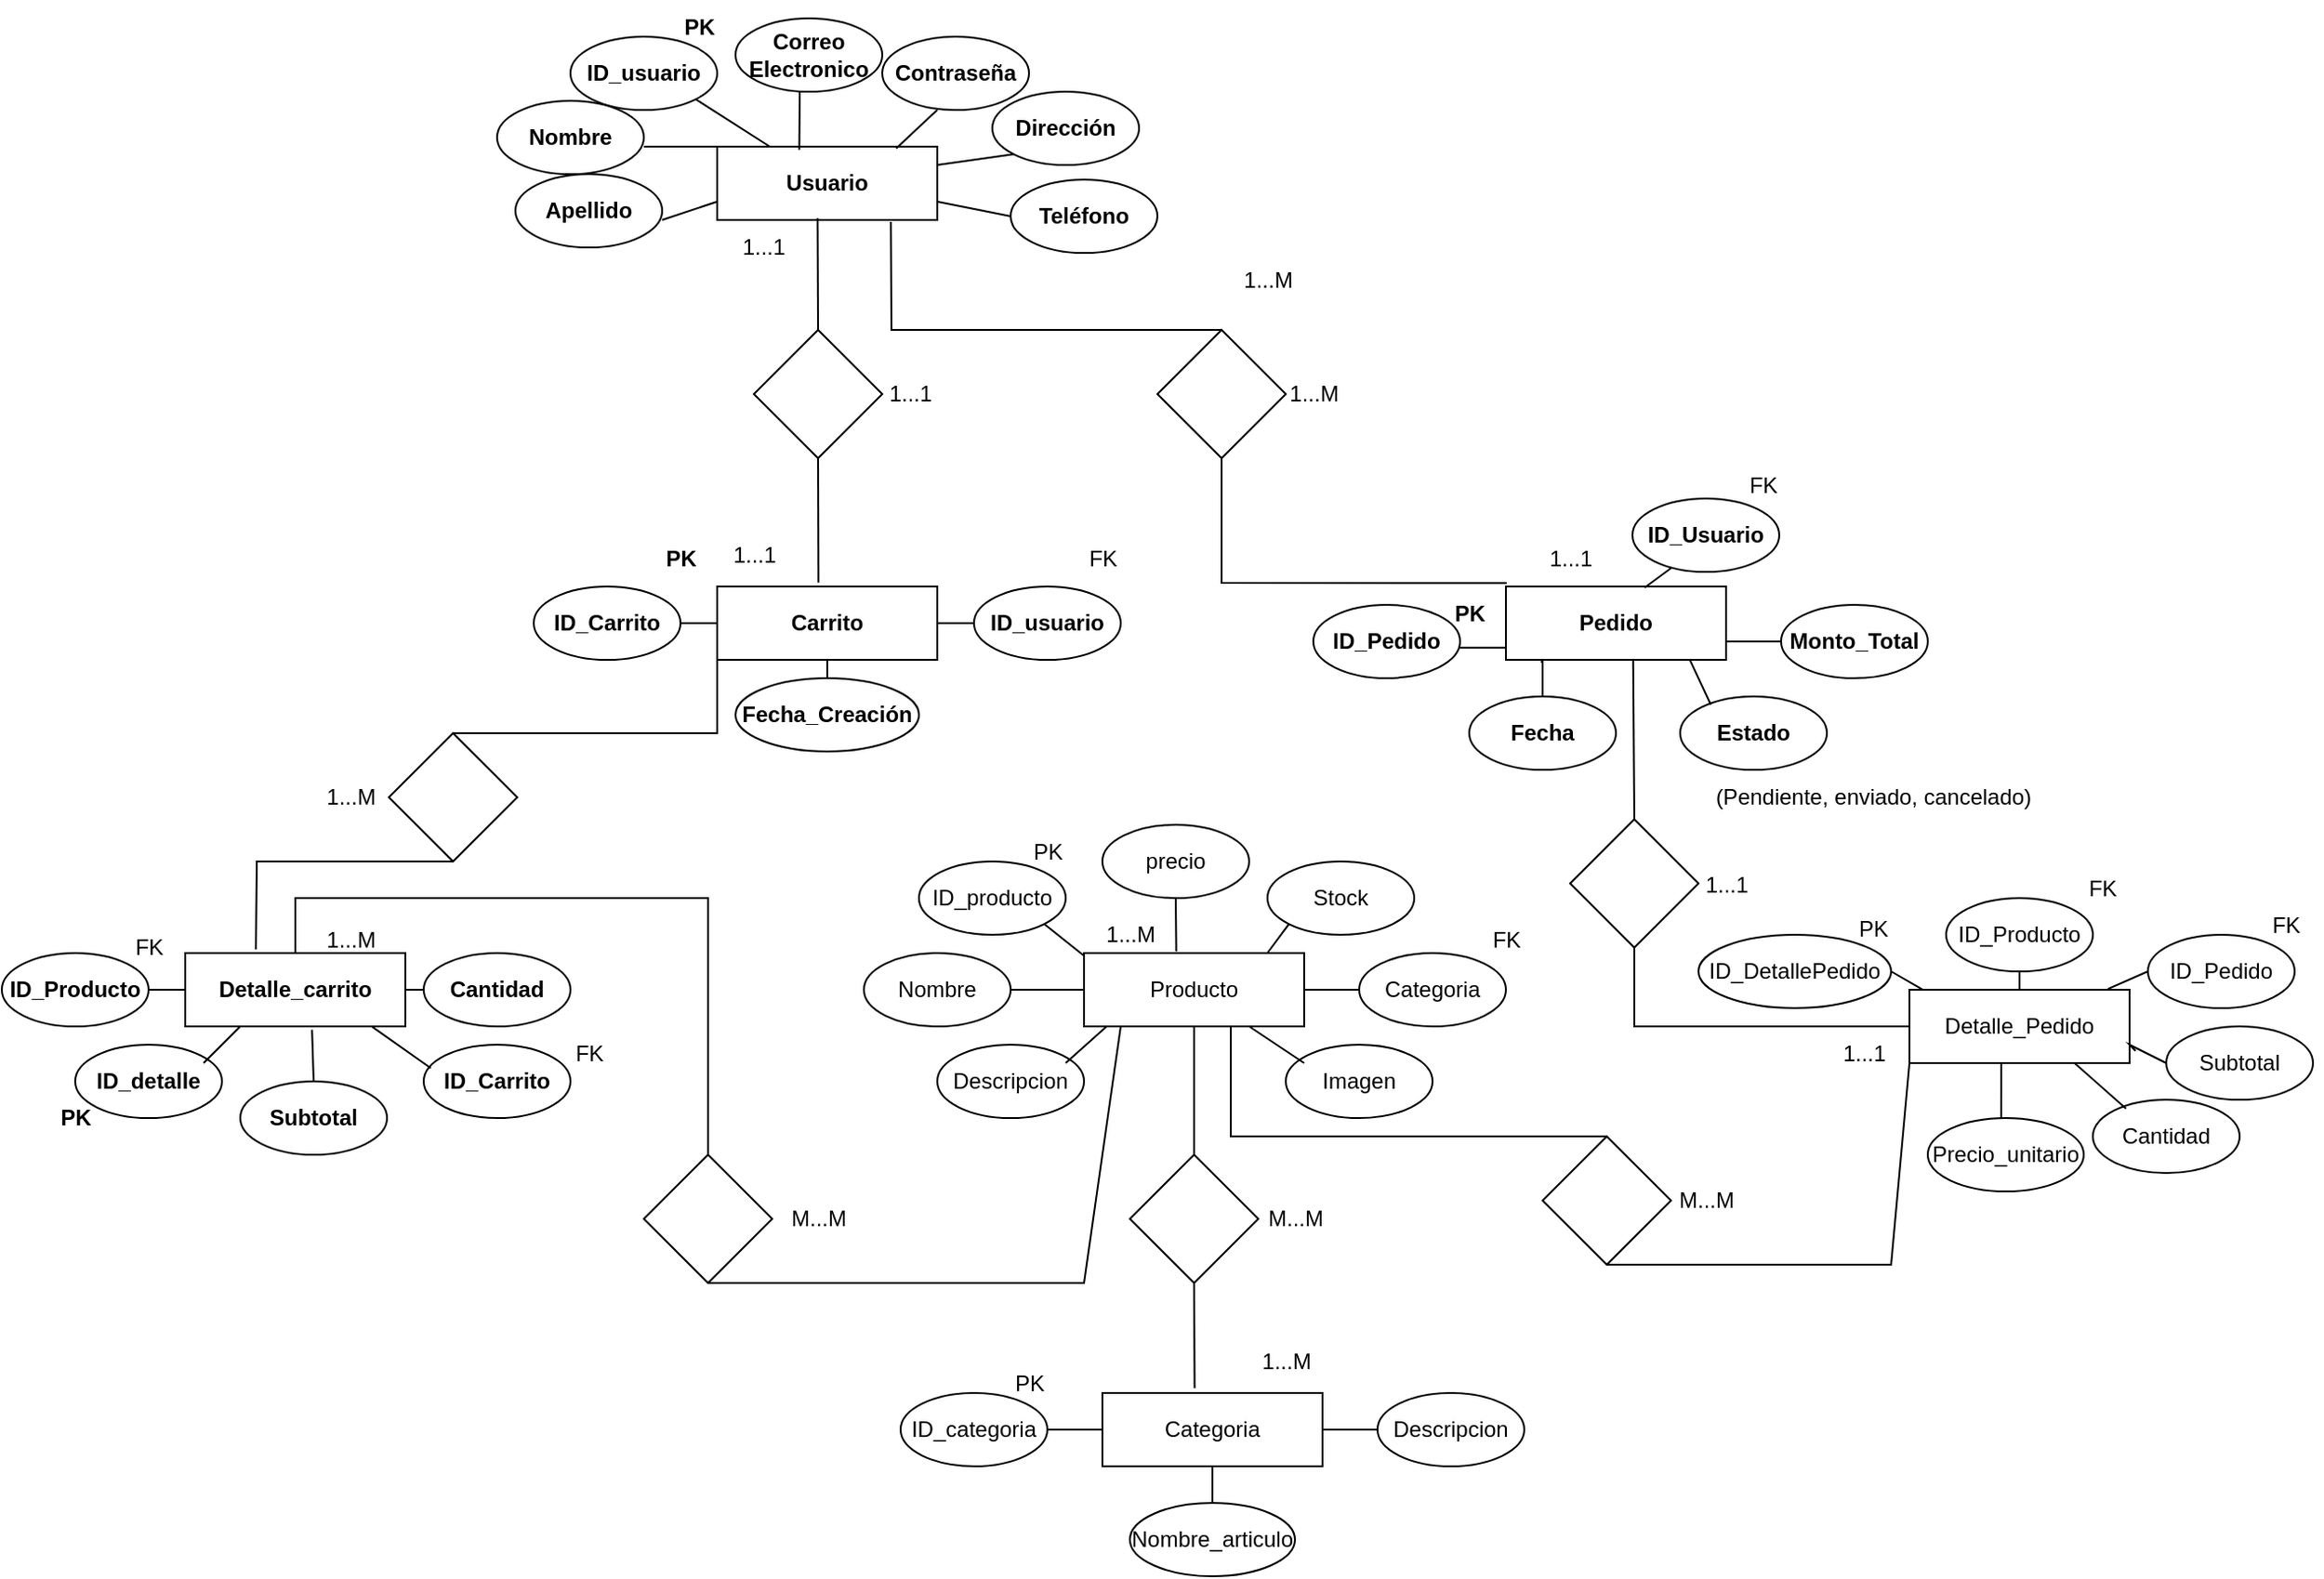 <mxfile version="21.2.1" type="device">
  <diagram name="Página-1" id="7WQYzfUvT1rjio-FHltF">
    <mxGraphModel dx="3382" dy="1032" grid="1" gridSize="10" guides="1" tooltips="1" connect="1" arrows="1" fold="1" page="1" pageScale="1" pageWidth="827" pageHeight="1169" math="0" shadow="0">
      <root>
        <mxCell id="0" />
        <mxCell id="1" parent="0" />
        <mxCell id="u9sHfeIDGquyUeXgRAhM-1" value="Usuario" style="rounded=0;whiteSpace=wrap;html=1;fontStyle=1" vertex="1" parent="1">
          <mxGeometry x="-610" y="410" width="120" height="40" as="geometry" />
        </mxCell>
        <mxCell id="u9sHfeIDGquyUeXgRAhM-2" value="ID_usuario" style="ellipse;whiteSpace=wrap;html=1;fontStyle=1" vertex="1" parent="1">
          <mxGeometry x="-690" y="350" width="80" height="40" as="geometry" />
        </mxCell>
        <mxCell id="u9sHfeIDGquyUeXgRAhM-3" value="Nombre" style="ellipse;whiteSpace=wrap;html=1;fontStyle=1" vertex="1" parent="1">
          <mxGeometry x="-730" y="385" width="80" height="40" as="geometry" />
        </mxCell>
        <mxCell id="u9sHfeIDGquyUeXgRAhM-4" value="Apellido" style="ellipse;whiteSpace=wrap;html=1;fontStyle=1" vertex="1" parent="1">
          <mxGeometry x="-720" y="425" width="80" height="40" as="geometry" />
        </mxCell>
        <mxCell id="u9sHfeIDGquyUeXgRAhM-5" value="Correo Electronico" style="ellipse;whiteSpace=wrap;html=1;fontStyle=1" vertex="1" parent="1">
          <mxGeometry x="-600" y="340" width="80" height="40" as="geometry" />
        </mxCell>
        <mxCell id="u9sHfeIDGquyUeXgRAhM-6" value="Contraseña" style="ellipse;whiteSpace=wrap;html=1;fontStyle=1" vertex="1" parent="1">
          <mxGeometry x="-520" y="350" width="80" height="40" as="geometry" />
        </mxCell>
        <mxCell id="u9sHfeIDGquyUeXgRAhM-7" value="Dirección" style="ellipse;whiteSpace=wrap;html=1;fontStyle=1" vertex="1" parent="1">
          <mxGeometry x="-460" y="380" width="80" height="40" as="geometry" />
        </mxCell>
        <mxCell id="u9sHfeIDGquyUeXgRAhM-8" value="Teléfono" style="ellipse;whiteSpace=wrap;html=1;fontStyle=1" vertex="1" parent="1">
          <mxGeometry x="-450" y="428" width="80" height="40" as="geometry" />
        </mxCell>
        <mxCell id="u9sHfeIDGquyUeXgRAhM-9" value="PK" style="text;html=1;align=center;verticalAlign=middle;resizable=0;points=[];autosize=1;strokeColor=none;fillColor=none;fontStyle=1" vertex="1" parent="1">
          <mxGeometry x="-640" y="330" width="40" height="30" as="geometry" />
        </mxCell>
        <mxCell id="u9sHfeIDGquyUeXgRAhM-10" value="Producto" style="rounded=0;whiteSpace=wrap;html=1;" vertex="1" parent="1">
          <mxGeometry x="-410" y="850" width="120" height="40" as="geometry" />
        </mxCell>
        <mxCell id="u9sHfeIDGquyUeXgRAhM-11" value="ID_producto" style="ellipse;whiteSpace=wrap;html=1;" vertex="1" parent="1">
          <mxGeometry x="-500" y="800" width="80" height="40" as="geometry" />
        </mxCell>
        <mxCell id="u9sHfeIDGquyUeXgRAhM-12" value="Nombre" style="ellipse;whiteSpace=wrap;html=1;" vertex="1" parent="1">
          <mxGeometry x="-530" y="850" width="80" height="40" as="geometry" />
        </mxCell>
        <mxCell id="u9sHfeIDGquyUeXgRAhM-13" value="Descripcion" style="ellipse;whiteSpace=wrap;html=1;" vertex="1" parent="1">
          <mxGeometry x="-490" y="900" width="80" height="40" as="geometry" />
        </mxCell>
        <mxCell id="u9sHfeIDGquyUeXgRAhM-14" value="precio" style="ellipse;whiteSpace=wrap;html=1;" vertex="1" parent="1">
          <mxGeometry x="-400" y="780" width="80" height="40" as="geometry" />
        </mxCell>
        <mxCell id="u9sHfeIDGquyUeXgRAhM-15" value="Stock" style="ellipse;whiteSpace=wrap;html=1;" vertex="1" parent="1">
          <mxGeometry x="-310" y="800" width="80" height="40" as="geometry" />
        </mxCell>
        <mxCell id="u9sHfeIDGquyUeXgRAhM-16" value="Categoria" style="ellipse;whiteSpace=wrap;html=1;" vertex="1" parent="1">
          <mxGeometry x="-260" y="850" width="80" height="40" as="geometry" />
        </mxCell>
        <mxCell id="u9sHfeIDGquyUeXgRAhM-17" value="Imagen" style="ellipse;whiteSpace=wrap;html=1;" vertex="1" parent="1">
          <mxGeometry x="-300" y="900" width="80" height="40" as="geometry" />
        </mxCell>
        <mxCell id="u9sHfeIDGquyUeXgRAhM-18" value="PK" style="text;html=1;align=center;verticalAlign=middle;resizable=0;points=[];autosize=1;strokeColor=none;fillColor=none;" vertex="1" parent="1">
          <mxGeometry x="-450" y="780" width="40" height="30" as="geometry" />
        </mxCell>
        <mxCell id="u9sHfeIDGquyUeXgRAhM-19" value="FK" style="text;html=1;align=center;verticalAlign=middle;resizable=0;points=[];autosize=1;strokeColor=none;fillColor=none;" vertex="1" parent="1">
          <mxGeometry x="-200" y="828" width="40" height="30" as="geometry" />
        </mxCell>
        <mxCell id="u9sHfeIDGquyUeXgRAhM-20" value="Categoria" style="rounded=0;whiteSpace=wrap;html=1;" vertex="1" parent="1">
          <mxGeometry x="-400" y="1090" width="120" height="40" as="geometry" />
        </mxCell>
        <mxCell id="u9sHfeIDGquyUeXgRAhM-21" value="ID_categoria" style="ellipse;whiteSpace=wrap;html=1;" vertex="1" parent="1">
          <mxGeometry x="-510" y="1090" width="80" height="40" as="geometry" />
        </mxCell>
        <mxCell id="u9sHfeIDGquyUeXgRAhM-22" value="Nombre_articulo" style="ellipse;whiteSpace=wrap;html=1;" vertex="1" parent="1">
          <mxGeometry x="-385" y="1150" width="90" height="40" as="geometry" />
        </mxCell>
        <mxCell id="u9sHfeIDGquyUeXgRAhM-23" value="Descripcion" style="ellipse;whiteSpace=wrap;html=1;" vertex="1" parent="1">
          <mxGeometry x="-250" y="1090" width="80" height="40" as="geometry" />
        </mxCell>
        <mxCell id="u9sHfeIDGquyUeXgRAhM-24" value="PK" style="text;html=1;align=center;verticalAlign=middle;resizable=0;points=[];autosize=1;strokeColor=none;fillColor=none;" vertex="1" parent="1">
          <mxGeometry x="-460" y="1070" width="40" height="30" as="geometry" />
        </mxCell>
        <mxCell id="u9sHfeIDGquyUeXgRAhM-25" value="" style="rhombus;whiteSpace=wrap;html=1;" vertex="1" parent="1">
          <mxGeometry x="-385" y="960" width="70" height="70" as="geometry" />
        </mxCell>
        <mxCell id="u9sHfeIDGquyUeXgRAhM-26" value="Carrito" style="rounded=0;whiteSpace=wrap;html=1;fontStyle=1" vertex="1" parent="1">
          <mxGeometry x="-610" y="650" width="120" height="40" as="geometry" />
        </mxCell>
        <mxCell id="u9sHfeIDGquyUeXgRAhM-27" value="ID_Carrito" style="ellipse;whiteSpace=wrap;html=1;fontStyle=1" vertex="1" parent="1">
          <mxGeometry x="-710" y="650" width="80" height="40" as="geometry" />
        </mxCell>
        <mxCell id="u9sHfeIDGquyUeXgRAhM-28" value="Fecha_Creación" style="ellipse;whiteSpace=wrap;html=1;fontStyle=1" vertex="1" parent="1">
          <mxGeometry x="-600" y="700" width="100" height="40" as="geometry" />
        </mxCell>
        <mxCell id="u9sHfeIDGquyUeXgRAhM-29" value="ID_usuario" style="ellipse;whiteSpace=wrap;html=1;fontStyle=1" vertex="1" parent="1">
          <mxGeometry x="-470" y="650" width="80" height="40" as="geometry" />
        </mxCell>
        <mxCell id="u9sHfeIDGquyUeXgRAhM-30" value="PK" style="text;html=1;align=center;verticalAlign=middle;resizable=0;points=[];autosize=1;strokeColor=none;fillColor=none;fontStyle=1" vertex="1" parent="1">
          <mxGeometry x="-650" y="620" width="40" height="30" as="geometry" />
        </mxCell>
        <mxCell id="u9sHfeIDGquyUeXgRAhM-31" value="FK" style="text;html=1;align=center;verticalAlign=middle;resizable=0;points=[];autosize=1;strokeColor=none;fillColor=none;" vertex="1" parent="1">
          <mxGeometry x="-420" y="620" width="40" height="30" as="geometry" />
        </mxCell>
        <mxCell id="u9sHfeIDGquyUeXgRAhM-32" value="" style="rhombus;whiteSpace=wrap;html=1;" vertex="1" parent="1">
          <mxGeometry x="-590" y="510" width="70" height="70" as="geometry" />
        </mxCell>
        <mxCell id="u9sHfeIDGquyUeXgRAhM-33" value="Detalle_carrito" style="rounded=0;whiteSpace=wrap;html=1;fontStyle=1" vertex="1" parent="1">
          <mxGeometry x="-900" y="850" width="120" height="40" as="geometry" />
        </mxCell>
        <mxCell id="u9sHfeIDGquyUeXgRAhM-34" value="ID_detalle" style="ellipse;whiteSpace=wrap;html=1;fontStyle=1" vertex="1" parent="1">
          <mxGeometry x="-960" y="900" width="80" height="40" as="geometry" />
        </mxCell>
        <mxCell id="u9sHfeIDGquyUeXgRAhM-35" value="ID_Producto" style="ellipse;whiteSpace=wrap;html=1;fontStyle=1" vertex="1" parent="1">
          <mxGeometry x="-1000" y="850" width="80" height="40" as="geometry" />
        </mxCell>
        <mxCell id="u9sHfeIDGquyUeXgRAhM-36" value="Subtotal" style="ellipse;whiteSpace=wrap;html=1;fontStyle=1" vertex="1" parent="1">
          <mxGeometry x="-870" y="920" width="80" height="40" as="geometry" />
        </mxCell>
        <mxCell id="u9sHfeIDGquyUeXgRAhM-37" value="ID_Carrito" style="ellipse;whiteSpace=wrap;html=1;fontStyle=1" vertex="1" parent="1">
          <mxGeometry x="-770" y="900" width="80" height="40" as="geometry" />
        </mxCell>
        <mxCell id="u9sHfeIDGquyUeXgRAhM-38" value="Cantidad" style="ellipse;whiteSpace=wrap;html=1;fontStyle=1" vertex="1" parent="1">
          <mxGeometry x="-770" y="850" width="80" height="40" as="geometry" />
        </mxCell>
        <mxCell id="u9sHfeIDGquyUeXgRAhM-39" value="PK" style="text;html=1;align=center;verticalAlign=middle;resizable=0;points=[];autosize=1;strokeColor=none;fillColor=none;fontStyle=1" vertex="1" parent="1">
          <mxGeometry x="-980" y="925" width="40" height="30" as="geometry" />
        </mxCell>
        <mxCell id="u9sHfeIDGquyUeXgRAhM-40" value="FK" style="text;html=1;align=center;verticalAlign=middle;resizable=0;points=[];autosize=1;strokeColor=none;fillColor=none;" vertex="1" parent="1">
          <mxGeometry x="-940" y="832" width="40" height="30" as="geometry" />
        </mxCell>
        <mxCell id="u9sHfeIDGquyUeXgRAhM-41" value="FK" style="text;html=1;align=center;verticalAlign=middle;resizable=0;points=[];autosize=1;strokeColor=none;fillColor=none;" vertex="1" parent="1">
          <mxGeometry x="-700" y="890" width="40" height="30" as="geometry" />
        </mxCell>
        <mxCell id="u9sHfeIDGquyUeXgRAhM-42" value="" style="rhombus;whiteSpace=wrap;html=1;" vertex="1" parent="1">
          <mxGeometry x="-789" y="730" width="70" height="70" as="geometry" />
        </mxCell>
        <mxCell id="u9sHfeIDGquyUeXgRAhM-43" value="Pedido" style="rounded=0;whiteSpace=wrap;html=1;fontStyle=1" vertex="1" parent="1">
          <mxGeometry x="-180" y="650" width="120" height="40" as="geometry" />
        </mxCell>
        <mxCell id="u9sHfeIDGquyUeXgRAhM-44" value="ID_Pedido" style="ellipse;whiteSpace=wrap;html=1;fontStyle=1" vertex="1" parent="1">
          <mxGeometry x="-285" y="660" width="80" height="40" as="geometry" />
        </mxCell>
        <mxCell id="u9sHfeIDGquyUeXgRAhM-45" value="Estado" style="ellipse;whiteSpace=wrap;html=1;fontStyle=1" vertex="1" parent="1">
          <mxGeometry x="-85" y="710" width="80" height="40" as="geometry" />
        </mxCell>
        <mxCell id="u9sHfeIDGquyUeXgRAhM-46" value="Fecha" style="ellipse;whiteSpace=wrap;html=1;fontStyle=1" vertex="1" parent="1">
          <mxGeometry x="-200" y="710" width="80" height="40" as="geometry" />
        </mxCell>
        <mxCell id="u9sHfeIDGquyUeXgRAhM-47" value="ID_Usuario" style="ellipse;whiteSpace=wrap;html=1;fontStyle=1" vertex="1" parent="1">
          <mxGeometry x="-111" y="602" width="80" height="40" as="geometry" />
        </mxCell>
        <mxCell id="u9sHfeIDGquyUeXgRAhM-48" value="Monto_Total" style="ellipse;whiteSpace=wrap;html=1;fontStyle=1" vertex="1" parent="1">
          <mxGeometry x="-30" y="660" width="80" height="40" as="geometry" />
        </mxCell>
        <mxCell id="u9sHfeIDGquyUeXgRAhM-49" value="PK" style="text;html=1;align=center;verticalAlign=middle;resizable=0;points=[];autosize=1;strokeColor=none;fillColor=none;fontStyle=1" vertex="1" parent="1">
          <mxGeometry x="-220" y="650" width="40" height="30" as="geometry" />
        </mxCell>
        <mxCell id="u9sHfeIDGquyUeXgRAhM-50" value="FK" style="text;html=1;align=center;verticalAlign=middle;resizable=0;points=[];autosize=1;strokeColor=none;fillColor=none;" vertex="1" parent="1">
          <mxGeometry x="-60" y="580" width="40" height="30" as="geometry" />
        </mxCell>
        <mxCell id="u9sHfeIDGquyUeXgRAhM-51" value="" style="rhombus;whiteSpace=wrap;html=1;" vertex="1" parent="1">
          <mxGeometry x="-370" y="510" width="70" height="70" as="geometry" />
        </mxCell>
        <mxCell id="u9sHfeIDGquyUeXgRAhM-52" value="(Pendiente, enviado, cancelado)" style="text;html=1;align=center;verticalAlign=middle;resizable=0;points=[];autosize=1;strokeColor=none;fillColor=none;" vertex="1" parent="1">
          <mxGeometry x="-80" y="750" width="200" height="30" as="geometry" />
        </mxCell>
        <mxCell id="u9sHfeIDGquyUeXgRAhM-53" value="Detalle_Pedido" style="rounded=0;whiteSpace=wrap;html=1;" vertex="1" parent="1">
          <mxGeometry x="40" y="870" width="120" height="40" as="geometry" />
        </mxCell>
        <mxCell id="u9sHfeIDGquyUeXgRAhM-54" value="ID_DetallePedido" style="ellipse;whiteSpace=wrap;html=1;" vertex="1" parent="1">
          <mxGeometry x="-75" y="840" width="105" height="40" as="geometry" />
        </mxCell>
        <mxCell id="u9sHfeIDGquyUeXgRAhM-55" value="Cantidad" style="ellipse;whiteSpace=wrap;html=1;" vertex="1" parent="1">
          <mxGeometry x="140" y="930" width="80" height="40" as="geometry" />
        </mxCell>
        <mxCell id="u9sHfeIDGquyUeXgRAhM-56" value="Precio_unitario" style="ellipse;whiteSpace=wrap;html=1;" vertex="1" parent="1">
          <mxGeometry x="50" y="940" width="85" height="40" as="geometry" />
        </mxCell>
        <mxCell id="u9sHfeIDGquyUeXgRAhM-57" value="ID_Producto" style="ellipse;whiteSpace=wrap;html=1;" vertex="1" parent="1">
          <mxGeometry x="60" y="820" width="80" height="40" as="geometry" />
        </mxCell>
        <mxCell id="u9sHfeIDGquyUeXgRAhM-58" value="ID_Pedido" style="ellipse;whiteSpace=wrap;html=1;" vertex="1" parent="1">
          <mxGeometry x="170" y="840" width="80" height="40" as="geometry" />
        </mxCell>
        <mxCell id="u9sHfeIDGquyUeXgRAhM-59" value="Subtotal" style="ellipse;whiteSpace=wrap;html=1;" vertex="1" parent="1">
          <mxGeometry x="180" y="890" width="80" height="40" as="geometry" />
        </mxCell>
        <mxCell id="u9sHfeIDGquyUeXgRAhM-60" value="PK" style="text;html=1;align=center;verticalAlign=middle;resizable=0;points=[];autosize=1;strokeColor=none;fillColor=none;" vertex="1" parent="1">
          <mxGeometry y="822" width="40" height="30" as="geometry" />
        </mxCell>
        <mxCell id="u9sHfeIDGquyUeXgRAhM-61" value="FK" style="text;html=1;align=center;verticalAlign=middle;resizable=0;points=[];autosize=1;strokeColor=none;fillColor=none;" vertex="1" parent="1">
          <mxGeometry x="225" y="820" width="40" height="30" as="geometry" />
        </mxCell>
        <mxCell id="u9sHfeIDGquyUeXgRAhM-62" value="FK" style="text;html=1;align=center;verticalAlign=middle;resizable=0;points=[];autosize=1;strokeColor=none;fillColor=none;" vertex="1" parent="1">
          <mxGeometry x="125" y="800" width="40" height="30" as="geometry" />
        </mxCell>
        <mxCell id="u9sHfeIDGquyUeXgRAhM-63" value="" style="rhombus;whiteSpace=wrap;html=1;" vertex="1" parent="1">
          <mxGeometry x="-145" y="777" width="70" height="70" as="geometry" />
        </mxCell>
        <mxCell id="u9sHfeIDGquyUeXgRAhM-64" value="" style="rhombus;whiteSpace=wrap;html=1;" vertex="1" parent="1">
          <mxGeometry x="-160" y="950" width="70" height="70" as="geometry" />
        </mxCell>
        <mxCell id="u9sHfeIDGquyUeXgRAhM-65" value="1...1" style="text;html=1;align=center;verticalAlign=middle;resizable=0;points=[];autosize=1;strokeColor=none;fillColor=none;" vertex="1" parent="1">
          <mxGeometry x="-610" y="450" width="50" height="30" as="geometry" />
        </mxCell>
        <mxCell id="u9sHfeIDGquyUeXgRAhM-66" value="1...1" style="text;html=1;align=center;verticalAlign=middle;resizable=0;points=[];autosize=1;strokeColor=none;fillColor=none;" vertex="1" parent="1">
          <mxGeometry x="-615" y="618" width="50" height="30" as="geometry" />
        </mxCell>
        <mxCell id="u9sHfeIDGquyUeXgRAhM-67" value="1...1" style="text;html=1;align=center;verticalAlign=middle;resizable=0;points=[];autosize=1;strokeColor=none;fillColor=none;" vertex="1" parent="1">
          <mxGeometry x="-530" y="530" width="50" height="30" as="geometry" />
        </mxCell>
        <mxCell id="u9sHfeIDGquyUeXgRAhM-68" value="1...M" style="text;html=1;align=center;verticalAlign=middle;resizable=0;points=[];autosize=1;strokeColor=none;fillColor=none;" vertex="1" parent="1">
          <mxGeometry x="-335" y="468" width="50" height="30" as="geometry" />
        </mxCell>
        <mxCell id="u9sHfeIDGquyUeXgRAhM-69" value="1...1" style="text;html=1;align=center;verticalAlign=middle;resizable=0;points=[];autosize=1;strokeColor=none;fillColor=none;" vertex="1" parent="1">
          <mxGeometry x="-170" y="620" width="50" height="30" as="geometry" />
        </mxCell>
        <mxCell id="u9sHfeIDGquyUeXgRAhM-70" value="1...M" style="text;html=1;align=center;verticalAlign=middle;resizable=0;points=[];autosize=1;strokeColor=none;fillColor=none;" vertex="1" parent="1">
          <mxGeometry x="-310" y="530" width="50" height="30" as="geometry" />
        </mxCell>
        <mxCell id="u9sHfeIDGquyUeXgRAhM-71" value="1...1" style="text;html=1;align=center;verticalAlign=middle;resizable=0;points=[];autosize=1;strokeColor=none;fillColor=none;" vertex="1" parent="1">
          <mxGeometry x="-10" y="890" width="50" height="30" as="geometry" />
        </mxCell>
        <mxCell id="u9sHfeIDGquyUeXgRAhM-72" value="1...M" style="text;html=1;align=center;verticalAlign=middle;resizable=0;points=[];autosize=1;strokeColor=none;fillColor=none;" vertex="1" parent="1">
          <mxGeometry x="-410" y="825" width="50" height="30" as="geometry" />
        </mxCell>
        <mxCell id="u9sHfeIDGquyUeXgRAhM-73" value="1...M" style="text;html=1;align=center;verticalAlign=middle;resizable=0;points=[];autosize=1;strokeColor=none;fillColor=none;" vertex="1" parent="1">
          <mxGeometry x="-325" y="1058" width="50" height="30" as="geometry" />
        </mxCell>
        <mxCell id="u9sHfeIDGquyUeXgRAhM-74" value="M...M" style="text;html=1;align=center;verticalAlign=middle;resizable=0;points=[];autosize=1;strokeColor=none;fillColor=none;" vertex="1" parent="1">
          <mxGeometry x="-320" y="980" width="50" height="30" as="geometry" />
        </mxCell>
        <mxCell id="u9sHfeIDGquyUeXgRAhM-75" value="1...M" style="text;html=1;align=center;verticalAlign=middle;resizable=0;points=[];autosize=1;strokeColor=none;fillColor=none;" vertex="1" parent="1">
          <mxGeometry x="-835" y="828" width="50" height="30" as="geometry" />
        </mxCell>
        <mxCell id="u9sHfeIDGquyUeXgRAhM-76" value="M...M" style="text;html=1;align=center;verticalAlign=middle;resizable=0;points=[];autosize=1;strokeColor=none;fillColor=none;" vertex="1" parent="1">
          <mxGeometry x="-580" y="980" width="50" height="30" as="geometry" />
        </mxCell>
        <mxCell id="u9sHfeIDGquyUeXgRAhM-77" value="" style="endArrow=none;html=1;rounded=0;" edge="1" parent="1" target="u9sHfeIDGquyUeXgRAhM-20">
          <mxGeometry width="50" height="50" relative="1" as="geometry">
            <mxPoint x="-430" y="1110" as="sourcePoint" />
            <mxPoint x="-380" y="1060" as="targetPoint" />
          </mxGeometry>
        </mxCell>
        <mxCell id="u9sHfeIDGquyUeXgRAhM-78" value="" style="endArrow=none;html=1;rounded=0;entryX=0.5;entryY=1;entryDx=0;entryDy=0;" edge="1" parent="1" target="u9sHfeIDGquyUeXgRAhM-20">
          <mxGeometry width="50" height="50" relative="1" as="geometry">
            <mxPoint x="-340" y="1150" as="sourcePoint" />
            <mxPoint x="-290" y="1100" as="targetPoint" />
          </mxGeometry>
        </mxCell>
        <mxCell id="u9sHfeIDGquyUeXgRAhM-79" value="" style="endArrow=none;html=1;rounded=0;entryX=1;entryY=0.5;entryDx=0;entryDy=0;" edge="1" parent="1" target="u9sHfeIDGquyUeXgRAhM-20">
          <mxGeometry width="50" height="50" relative="1" as="geometry">
            <mxPoint x="-250" y="1110" as="sourcePoint" />
            <mxPoint x="-200" y="1060" as="targetPoint" />
          </mxGeometry>
        </mxCell>
        <mxCell id="u9sHfeIDGquyUeXgRAhM-80" value="" style="endArrow=none;html=1;rounded=0;entryX=0.5;entryY=1;entryDx=0;entryDy=0;" edge="1" parent="1" target="u9sHfeIDGquyUeXgRAhM-10">
          <mxGeometry width="50" height="50" relative="1" as="geometry">
            <mxPoint x="-350" y="960" as="sourcePoint" />
            <mxPoint x="-300" y="910" as="targetPoint" />
          </mxGeometry>
        </mxCell>
        <mxCell id="u9sHfeIDGquyUeXgRAhM-81" value="" style="endArrow=none;html=1;rounded=0;entryX=0.419;entryY=-0.067;entryDx=0;entryDy=0;entryPerimeter=0;" edge="1" parent="1" target="u9sHfeIDGquyUeXgRAhM-20">
          <mxGeometry width="50" height="50" relative="1" as="geometry">
            <mxPoint x="-350" y="1030" as="sourcePoint" />
            <mxPoint x="-300" y="980" as="targetPoint" />
          </mxGeometry>
        </mxCell>
        <mxCell id="u9sHfeIDGquyUeXgRAhM-82" value="" style="endArrow=none;html=1;rounded=0;entryX=0;entryY=0.835;entryDx=0;entryDy=0;exitX=0.368;exitY=1.113;exitDx=0;exitDy=0;exitPerimeter=0;entryPerimeter=0;" edge="1" parent="1" source="u9sHfeIDGquyUeXgRAhM-49" target="u9sHfeIDGquyUeXgRAhM-43">
          <mxGeometry width="50" height="50" relative="1" as="geometry">
            <mxPoint x="-200" y="690" as="sourcePoint" />
            <mxPoint x="-150" y="640" as="targetPoint" />
          </mxGeometry>
        </mxCell>
        <mxCell id="u9sHfeIDGquyUeXgRAhM-83" value="" style="endArrow=none;html=1;rounded=0;entryX=0.158;entryY=1.027;entryDx=0;entryDy=0;entryPerimeter=0;" edge="1" parent="1" target="u9sHfeIDGquyUeXgRAhM-43">
          <mxGeometry width="50" height="50" relative="1" as="geometry">
            <mxPoint x="-160" y="710" as="sourcePoint" />
            <mxPoint x="-110" y="660" as="targetPoint" />
            <Array as="points">
              <mxPoint x="-160" y="691" />
            </Array>
          </mxGeometry>
        </mxCell>
        <mxCell id="u9sHfeIDGquyUeXgRAhM-84" value="" style="endArrow=none;html=1;rounded=0;exitX=0.209;exitY=0.112;exitDx=0;exitDy=0;exitPerimeter=0;entryX=0.835;entryY=0.995;entryDx=0;entryDy=0;entryPerimeter=0;" edge="1" parent="1" source="u9sHfeIDGquyUeXgRAhM-45" target="u9sHfeIDGquyUeXgRAhM-43">
          <mxGeometry width="50" height="50" relative="1" as="geometry">
            <mxPoint x="-60" y="720" as="sourcePoint" />
            <mxPoint x="-10" y="670" as="targetPoint" />
          </mxGeometry>
        </mxCell>
        <mxCell id="u9sHfeIDGquyUeXgRAhM-85" value="" style="endArrow=none;html=1;rounded=0;entryX=1;entryY=0.75;entryDx=0;entryDy=0;" edge="1" parent="1" target="u9sHfeIDGquyUeXgRAhM-43">
          <mxGeometry width="50" height="50" relative="1" as="geometry">
            <mxPoint x="-30" y="680" as="sourcePoint" />
            <mxPoint x="20" y="630" as="targetPoint" />
          </mxGeometry>
        </mxCell>
        <mxCell id="u9sHfeIDGquyUeXgRAhM-86" value="" style="endArrow=none;html=1;rounded=0;entryX=0.63;entryY=0.016;entryDx=0;entryDy=0;entryPerimeter=0;" edge="1" parent="1" target="u9sHfeIDGquyUeXgRAhM-43">
          <mxGeometry width="50" height="50" relative="1" as="geometry">
            <mxPoint x="-90" y="640" as="sourcePoint" />
            <mxPoint x="-40" y="590" as="targetPoint" />
          </mxGeometry>
        </mxCell>
        <mxCell id="u9sHfeIDGquyUeXgRAhM-87" value="" style="endArrow=none;html=1;rounded=0;entryX=0.06;entryY=-0.003;entryDx=0;entryDy=0;entryPerimeter=0;" edge="1" parent="1" target="u9sHfeIDGquyUeXgRAhM-53">
          <mxGeometry width="50" height="50" relative="1" as="geometry">
            <mxPoint x="30" y="860" as="sourcePoint" />
            <mxPoint x="80" y="810" as="targetPoint" />
          </mxGeometry>
        </mxCell>
        <mxCell id="u9sHfeIDGquyUeXgRAhM-88" value="" style="endArrow=none;html=1;rounded=0;entryX=0.5;entryY=0;entryDx=0;entryDy=0;" edge="1" parent="1" target="u9sHfeIDGquyUeXgRAhM-53">
          <mxGeometry width="50" height="50" relative="1" as="geometry">
            <mxPoint x="100" y="860" as="sourcePoint" />
            <mxPoint x="150" y="810" as="targetPoint" />
          </mxGeometry>
        </mxCell>
        <mxCell id="u9sHfeIDGquyUeXgRAhM-89" value="" style="endArrow=none;html=1;rounded=0;entryX=0.902;entryY=-0.011;entryDx=0;entryDy=0;entryPerimeter=0;" edge="1" parent="1" target="u9sHfeIDGquyUeXgRAhM-53">
          <mxGeometry width="50" height="50" relative="1" as="geometry">
            <mxPoint x="170" y="860" as="sourcePoint" />
            <mxPoint x="220" y="820" as="targetPoint" />
            <Array as="points" />
          </mxGeometry>
        </mxCell>
        <mxCell id="u9sHfeIDGquyUeXgRAhM-90" value="" style="endArrow=none;html=1;rounded=0;entryX=0.417;entryY=1;entryDx=0;entryDy=0;entryPerimeter=0;" edge="1" parent="1" target="u9sHfeIDGquyUeXgRAhM-53">
          <mxGeometry width="50" height="50" relative="1" as="geometry">
            <mxPoint x="90" y="940" as="sourcePoint" />
            <mxPoint x="140" y="890" as="targetPoint" />
          </mxGeometry>
        </mxCell>
        <mxCell id="u9sHfeIDGquyUeXgRAhM-91" value="" style="endArrow=none;html=1;rounded=0;entryX=0.75;entryY=1;entryDx=0;entryDy=0;exitX=0.226;exitY=0.122;exitDx=0;exitDy=0;exitPerimeter=0;" edge="1" parent="1" source="u9sHfeIDGquyUeXgRAhM-55" target="u9sHfeIDGquyUeXgRAhM-53">
          <mxGeometry width="50" height="50" relative="1" as="geometry">
            <mxPoint x="160" y="930" as="sourcePoint" />
            <mxPoint x="210" y="880" as="targetPoint" />
          </mxGeometry>
        </mxCell>
        <mxCell id="u9sHfeIDGquyUeXgRAhM-92" value="" style="endArrow=none;html=1;rounded=0;entryX=1.027;entryY=0.835;entryDx=0;entryDy=0;entryPerimeter=0;" edge="1" parent="1" target="u9sHfeIDGquyUeXgRAhM-53">
          <mxGeometry width="50" height="50" relative="1" as="geometry">
            <mxPoint x="180" y="910" as="sourcePoint" />
            <mxPoint x="230" y="860" as="targetPoint" />
            <Array as="points">
              <mxPoint x="160" y="900" />
            </Array>
          </mxGeometry>
        </mxCell>
        <mxCell id="u9sHfeIDGquyUeXgRAhM-93" value="" style="endArrow=none;html=1;rounded=0;entryX=0;entryY=0.5;entryDx=0;entryDy=0;" edge="1" parent="1" target="u9sHfeIDGquyUeXgRAhM-33">
          <mxGeometry width="50" height="50" relative="1" as="geometry">
            <mxPoint x="-920" y="870" as="sourcePoint" />
            <mxPoint x="-870" y="820" as="targetPoint" />
          </mxGeometry>
        </mxCell>
        <mxCell id="u9sHfeIDGquyUeXgRAhM-94" value="" style="endArrow=none;html=1;rounded=0;entryX=0.25;entryY=1;entryDx=0;entryDy=0;" edge="1" parent="1" target="u9sHfeIDGquyUeXgRAhM-33">
          <mxGeometry width="50" height="50" relative="1" as="geometry">
            <mxPoint x="-890" y="910" as="sourcePoint" />
            <mxPoint x="-840" y="860" as="targetPoint" />
          </mxGeometry>
        </mxCell>
        <mxCell id="u9sHfeIDGquyUeXgRAhM-95" value="" style="endArrow=none;html=1;rounded=0;entryX=0.576;entryY=1.048;entryDx=0;entryDy=0;entryPerimeter=0;" edge="1" parent="1" target="u9sHfeIDGquyUeXgRAhM-33">
          <mxGeometry width="50" height="50" relative="1" as="geometry">
            <mxPoint x="-830" y="920" as="sourcePoint" />
            <mxPoint x="-780" y="870" as="targetPoint" />
          </mxGeometry>
        </mxCell>
        <mxCell id="u9sHfeIDGquyUeXgRAhM-96" value="" style="endArrow=none;html=1;rounded=0;entryX=0.849;entryY=1.005;entryDx=0;entryDy=0;entryPerimeter=0;exitX=0.048;exitY=0.319;exitDx=0;exitDy=0;exitPerimeter=0;" edge="1" parent="1" source="u9sHfeIDGquyUeXgRAhM-37" target="u9sHfeIDGquyUeXgRAhM-33">
          <mxGeometry width="50" height="50" relative="1" as="geometry">
            <mxPoint x="-770" y="910" as="sourcePoint" />
            <mxPoint x="-720" y="860" as="targetPoint" />
          </mxGeometry>
        </mxCell>
        <mxCell id="u9sHfeIDGquyUeXgRAhM-97" value="" style="endArrow=none;html=1;rounded=0;entryX=1;entryY=0.5;entryDx=0;entryDy=0;" edge="1" parent="1" target="u9sHfeIDGquyUeXgRAhM-33">
          <mxGeometry width="50" height="50" relative="1" as="geometry">
            <mxPoint x="-770" y="870" as="sourcePoint" />
            <mxPoint x="-720" y="820" as="targetPoint" />
          </mxGeometry>
        </mxCell>
        <mxCell id="u9sHfeIDGquyUeXgRAhM-98" value="" style="endArrow=none;html=1;rounded=0;" edge="1" parent="1" target="u9sHfeIDGquyUeXgRAhM-26">
          <mxGeometry width="50" height="50" relative="1" as="geometry">
            <mxPoint x="-630" y="670" as="sourcePoint" />
            <mxPoint x="-580" y="620" as="targetPoint" />
          </mxGeometry>
        </mxCell>
        <mxCell id="u9sHfeIDGquyUeXgRAhM-99" value="" style="endArrow=none;html=1;rounded=0;entryX=0.5;entryY=1;entryDx=0;entryDy=0;" edge="1" parent="1" target="u9sHfeIDGquyUeXgRAhM-26">
          <mxGeometry width="50" height="50" relative="1" as="geometry">
            <mxPoint x="-550" y="700" as="sourcePoint" />
            <mxPoint x="-500" y="650" as="targetPoint" />
          </mxGeometry>
        </mxCell>
        <mxCell id="u9sHfeIDGquyUeXgRAhM-100" value="" style="endArrow=none;html=1;rounded=0;entryX=0;entryY=0.5;entryDx=0;entryDy=0;" edge="1" parent="1" target="u9sHfeIDGquyUeXgRAhM-29">
          <mxGeometry width="50" height="50" relative="1" as="geometry">
            <mxPoint x="-490" y="670" as="sourcePoint" />
            <mxPoint x="-440" y="620" as="targetPoint" />
          </mxGeometry>
        </mxCell>
        <mxCell id="u9sHfeIDGquyUeXgRAhM-101" value="" style="endArrow=none;html=1;rounded=0;entryX=0.104;entryY=0.996;entryDx=0;entryDy=0;entryPerimeter=0;" edge="1" parent="1" target="u9sHfeIDGquyUeXgRAhM-10">
          <mxGeometry width="50" height="50" relative="1" as="geometry">
            <mxPoint x="-420" y="910" as="sourcePoint" />
            <mxPoint x="-370" y="860" as="targetPoint" />
          </mxGeometry>
        </mxCell>
        <mxCell id="u9sHfeIDGquyUeXgRAhM-102" value="" style="endArrow=none;html=1;rounded=0;entryX=0;entryY=0.5;entryDx=0;entryDy=0;" edge="1" parent="1" target="u9sHfeIDGquyUeXgRAhM-10">
          <mxGeometry width="50" height="50" relative="1" as="geometry">
            <mxPoint x="-450" y="870" as="sourcePoint" />
            <mxPoint x="-400" y="820" as="targetPoint" />
          </mxGeometry>
        </mxCell>
        <mxCell id="u9sHfeIDGquyUeXgRAhM-103" value="" style="endArrow=none;html=1;rounded=0;exitX=1;exitY=1;exitDx=0;exitDy=0;entryX=-0.002;entryY=0.878;entryDx=0;entryDy=0;entryPerimeter=0;" edge="1" parent="1" source="u9sHfeIDGquyUeXgRAhM-11" target="u9sHfeIDGquyUeXgRAhM-72">
          <mxGeometry width="50" height="50" relative="1" as="geometry">
            <mxPoint x="-420" y="830" as="sourcePoint" />
            <mxPoint x="-370" y="780" as="targetPoint" />
          </mxGeometry>
        </mxCell>
        <mxCell id="u9sHfeIDGquyUeXgRAhM-104" value="" style="endArrow=none;html=1;rounded=0;entryX=0.419;entryY=-0.022;entryDx=0;entryDy=0;entryPerimeter=0;" edge="1" parent="1" target="u9sHfeIDGquyUeXgRAhM-10">
          <mxGeometry width="50" height="50" relative="1" as="geometry">
            <mxPoint x="-360" y="820" as="sourcePoint" />
            <mxPoint x="-310" y="770" as="targetPoint" />
          </mxGeometry>
        </mxCell>
        <mxCell id="u9sHfeIDGquyUeXgRAhM-105" value="" style="endArrow=none;html=1;rounded=0;entryX=0.833;entryY=0;entryDx=0;entryDy=0;entryPerimeter=0;exitX=0;exitY=1;exitDx=0;exitDy=0;" edge="1" parent="1" source="u9sHfeIDGquyUeXgRAhM-15" target="u9sHfeIDGquyUeXgRAhM-10">
          <mxGeometry width="50" height="50" relative="1" as="geometry">
            <mxPoint x="-290" y="840" as="sourcePoint" />
            <mxPoint x="-240" y="790" as="targetPoint" />
          </mxGeometry>
        </mxCell>
        <mxCell id="u9sHfeIDGquyUeXgRAhM-106" value="" style="endArrow=none;html=1;rounded=0;" edge="1" parent="1" target="u9sHfeIDGquyUeXgRAhM-16">
          <mxGeometry width="50" height="50" relative="1" as="geometry">
            <mxPoint x="-290" y="870" as="sourcePoint" />
            <mxPoint x="-240" y="820" as="targetPoint" />
          </mxGeometry>
        </mxCell>
        <mxCell id="u9sHfeIDGquyUeXgRAhM-107" value="" style="endArrow=none;html=1;rounded=0;entryX=0.75;entryY=1;entryDx=0;entryDy=0;" edge="1" parent="1" target="u9sHfeIDGquyUeXgRAhM-10">
          <mxGeometry width="50" height="50" relative="1" as="geometry">
            <mxPoint x="-290" y="910" as="sourcePoint" />
            <mxPoint x="-240" y="860" as="targetPoint" />
          </mxGeometry>
        </mxCell>
        <mxCell id="u9sHfeIDGquyUeXgRAhM-108" value="" style="endArrow=none;html=1;rounded=0;entryX=0;entryY=0.75;entryDx=0;entryDy=0;" edge="1" parent="1" target="u9sHfeIDGquyUeXgRAhM-1">
          <mxGeometry width="50" height="50" relative="1" as="geometry">
            <mxPoint x="-640" y="450" as="sourcePoint" />
            <mxPoint x="-590" y="400" as="targetPoint" />
          </mxGeometry>
        </mxCell>
        <mxCell id="u9sHfeIDGquyUeXgRAhM-109" value="" style="endArrow=none;html=1;rounded=0;entryX=0;entryY=0;entryDx=0;entryDy=0;" edge="1" parent="1" target="u9sHfeIDGquyUeXgRAhM-1">
          <mxGeometry width="50" height="50" relative="1" as="geometry">
            <mxPoint x="-650" y="410" as="sourcePoint" />
            <mxPoint x="-600" y="360" as="targetPoint" />
          </mxGeometry>
        </mxCell>
        <mxCell id="u9sHfeIDGquyUeXgRAhM-110" value="" style="endArrow=none;html=1;rounded=0;exitX=1;exitY=1;exitDx=0;exitDy=0;" edge="1" parent="1" source="u9sHfeIDGquyUeXgRAhM-2" target="u9sHfeIDGquyUeXgRAhM-1">
          <mxGeometry width="50" height="50" relative="1" as="geometry">
            <mxPoint x="-620" y="380" as="sourcePoint" />
            <mxPoint x="-570" y="330" as="targetPoint" />
          </mxGeometry>
        </mxCell>
        <mxCell id="u9sHfeIDGquyUeXgRAhM-111" value="" style="endArrow=none;html=1;rounded=0;entryX=0.373;entryY=0.043;entryDx=0;entryDy=0;entryPerimeter=0;" edge="1" parent="1" target="u9sHfeIDGquyUeXgRAhM-1">
          <mxGeometry width="50" height="50" relative="1" as="geometry">
            <mxPoint x="-565" y="380" as="sourcePoint" />
            <mxPoint x="-515" y="330" as="targetPoint" />
          </mxGeometry>
        </mxCell>
        <mxCell id="u9sHfeIDGquyUeXgRAhM-112" value="" style="endArrow=none;html=1;rounded=0;entryX=0.813;entryY=0.025;entryDx=0;entryDy=0;entryPerimeter=0;" edge="1" parent="1" target="u9sHfeIDGquyUeXgRAhM-1">
          <mxGeometry width="50" height="50" relative="1" as="geometry">
            <mxPoint x="-490" y="390" as="sourcePoint" />
            <mxPoint x="-440" y="340" as="targetPoint" />
          </mxGeometry>
        </mxCell>
        <mxCell id="u9sHfeIDGquyUeXgRAhM-113" value="" style="endArrow=none;html=1;rounded=0;entryX=0;entryY=1;entryDx=0;entryDy=0;" edge="1" parent="1" target="u9sHfeIDGquyUeXgRAhM-7">
          <mxGeometry width="50" height="50" relative="1" as="geometry">
            <mxPoint x="-490" y="420" as="sourcePoint" />
            <mxPoint x="-440" y="370" as="targetPoint" />
          </mxGeometry>
        </mxCell>
        <mxCell id="u9sHfeIDGquyUeXgRAhM-114" value="" style="endArrow=none;html=1;rounded=0;entryX=0;entryY=0.5;entryDx=0;entryDy=0;" edge="1" parent="1" target="u9sHfeIDGquyUeXgRAhM-8">
          <mxGeometry width="50" height="50" relative="1" as="geometry">
            <mxPoint x="-490" y="440" as="sourcePoint" />
            <mxPoint x="-440" y="390" as="targetPoint" />
          </mxGeometry>
        </mxCell>
        <mxCell id="u9sHfeIDGquyUeXgRAhM-115" value="" style="endArrow=none;html=1;rounded=0;exitX=0.5;exitY=1;exitDx=0;exitDy=0;entryX=0.46;entryY=-0.054;entryDx=0;entryDy=0;entryPerimeter=0;" edge="1" parent="1" source="u9sHfeIDGquyUeXgRAhM-32" target="u9sHfeIDGquyUeXgRAhM-26">
          <mxGeometry width="50" height="50" relative="1" as="geometry">
            <mxPoint x="-550" y="580" as="sourcePoint" />
            <mxPoint x="-500" y="530" as="targetPoint" />
          </mxGeometry>
        </mxCell>
        <mxCell id="u9sHfeIDGquyUeXgRAhM-116" value="" style="endArrow=none;html=1;rounded=0;exitX=0.5;exitY=1;exitDx=0;exitDy=0;entryX=0.5;entryY=0;entryDx=0;entryDy=0;" edge="1" parent="1" target="u9sHfeIDGquyUeXgRAhM-32">
          <mxGeometry width="50" height="50" relative="1" as="geometry">
            <mxPoint x="-555.26" y="449" as="sourcePoint" />
            <mxPoint x="-555.26" y="517" as="targetPoint" />
          </mxGeometry>
        </mxCell>
        <mxCell id="u9sHfeIDGquyUeXgRAhM-117" value="" style="endArrow=none;html=1;rounded=0;entryX=0;entryY=1;entryDx=0;entryDy=0;exitX=0.5;exitY=0;exitDx=0;exitDy=0;" edge="1" parent="1" source="u9sHfeIDGquyUeXgRAhM-42" target="u9sHfeIDGquyUeXgRAhM-26">
          <mxGeometry width="50" height="50" relative="1" as="geometry">
            <mxPoint x="-750" y="730" as="sourcePoint" />
            <mxPoint x="-700" y="680" as="targetPoint" />
            <Array as="points">
              <mxPoint x="-610" y="730" />
            </Array>
          </mxGeometry>
        </mxCell>
        <mxCell id="u9sHfeIDGquyUeXgRAhM-118" value="" style="endArrow=none;html=1;rounded=0;exitX=0.5;exitY=1;exitDx=0;exitDy=0;entryX=0.321;entryY=-0.05;entryDx=0;entryDy=0;entryPerimeter=0;" edge="1" parent="1" source="u9sHfeIDGquyUeXgRAhM-42" target="u9sHfeIDGquyUeXgRAhM-33">
          <mxGeometry width="50" height="50" relative="1" as="geometry">
            <mxPoint x="-750" y="800" as="sourcePoint" />
            <mxPoint x="-700" y="750" as="targetPoint" />
            <Array as="points">
              <mxPoint x="-861" y="800" />
            </Array>
          </mxGeometry>
        </mxCell>
        <mxCell id="u9sHfeIDGquyUeXgRAhM-119" value="" style="endArrow=none;html=1;rounded=0;entryX=0.789;entryY=1.025;entryDx=0;entryDy=0;entryPerimeter=0;exitX=0.5;exitY=0;exitDx=0;exitDy=0;" edge="1" parent="1" source="u9sHfeIDGquyUeXgRAhM-51" target="u9sHfeIDGquyUeXgRAhM-1">
          <mxGeometry width="50" height="50" relative="1" as="geometry">
            <mxPoint x="-330" y="510" as="sourcePoint" />
            <mxPoint x="-280" y="460" as="targetPoint" />
            <Array as="points">
              <mxPoint x="-515" y="510" />
            </Array>
          </mxGeometry>
        </mxCell>
        <mxCell id="u9sHfeIDGquyUeXgRAhM-120" value="" style="endArrow=none;html=1;rounded=0;entryX=1.011;entryY=-0.062;entryDx=0;entryDy=0;entryPerimeter=0;exitX=0.5;exitY=1;exitDx=0;exitDy=0;" edge="1" parent="1" source="u9sHfeIDGquyUeXgRAhM-51" target="u9sHfeIDGquyUeXgRAhM-49">
          <mxGeometry width="50" height="50" relative="1" as="geometry">
            <mxPoint x="-330" y="580" as="sourcePoint" />
            <mxPoint x="-280" y="530" as="targetPoint" />
            <Array as="points">
              <mxPoint x="-335" y="648" />
            </Array>
          </mxGeometry>
        </mxCell>
        <mxCell id="u9sHfeIDGquyUeXgRAhM-121" value="" style="endArrow=none;html=1;rounded=0;entryX=0.5;entryY=0;entryDx=0;entryDy=0;" edge="1" parent="1" target="u9sHfeIDGquyUeXgRAhM-122">
          <mxGeometry width="50" height="50" relative="1" as="geometry">
            <mxPoint x="-840" y="850" as="sourcePoint" />
            <mxPoint x="-610.18" y="955.91" as="targetPoint" />
            <Array as="points">
              <mxPoint x="-840" y="820" />
              <mxPoint x="-615" y="820" />
            </Array>
          </mxGeometry>
        </mxCell>
        <mxCell id="u9sHfeIDGquyUeXgRAhM-122" value="" style="rhombus;whiteSpace=wrap;html=1;" vertex="1" parent="1">
          <mxGeometry x="-650" y="960" width="70" height="70" as="geometry" />
        </mxCell>
        <mxCell id="u9sHfeIDGquyUeXgRAhM-123" value="" style="endArrow=none;html=1;rounded=0;exitX=0.5;exitY=1;exitDx=0;exitDy=0;entryX=0.333;entryY=1;entryDx=0;entryDy=0;entryPerimeter=0;" edge="1" parent="1" source="u9sHfeIDGquyUeXgRAhM-122" target="u9sHfeIDGquyUeXgRAhM-10">
          <mxGeometry width="50" height="50" relative="1" as="geometry">
            <mxPoint x="-610" y="1030" as="sourcePoint" />
            <mxPoint x="-560" y="980" as="targetPoint" />
            <Array as="points">
              <mxPoint x="-410" y="1030" />
              <mxPoint x="-390" y="890" />
            </Array>
          </mxGeometry>
        </mxCell>
        <mxCell id="u9sHfeIDGquyUeXgRAhM-124" value="" style="endArrow=none;html=1;rounded=0;entryX=0.5;entryY=0;entryDx=0;entryDy=0;" edge="1" parent="1" target="u9sHfeIDGquyUeXgRAhM-64">
          <mxGeometry width="50" height="50" relative="1" as="geometry">
            <mxPoint x="-330" y="890" as="sourcePoint" />
            <mxPoint x="-280" y="840" as="targetPoint" />
            <Array as="points">
              <mxPoint x="-330" y="950" />
            </Array>
          </mxGeometry>
        </mxCell>
        <mxCell id="u9sHfeIDGquyUeXgRAhM-125" value="" style="endArrow=none;html=1;rounded=0;exitX=0.5;exitY=1;exitDx=0;exitDy=0;entryX=0;entryY=1;entryDx=0;entryDy=0;entryPerimeter=0;" edge="1" parent="1" source="u9sHfeIDGquyUeXgRAhM-64" target="u9sHfeIDGquyUeXgRAhM-53">
          <mxGeometry width="50" height="50" relative="1" as="geometry">
            <mxPoint x="-120" y="1020" as="sourcePoint" />
            <mxPoint x="-70" y="970" as="targetPoint" />
            <Array as="points">
              <mxPoint x="30" y="1020" />
            </Array>
          </mxGeometry>
        </mxCell>
        <mxCell id="u9sHfeIDGquyUeXgRAhM-126" value="" style="endArrow=none;html=1;rounded=0;entryX=0.5;entryY=0;entryDx=0;entryDy=0;exitX=0.578;exitY=1;exitDx=0;exitDy=0;exitPerimeter=0;" edge="1" parent="1" source="u9sHfeIDGquyUeXgRAhM-43" target="u9sHfeIDGquyUeXgRAhM-63">
          <mxGeometry width="50" height="50" relative="1" as="geometry">
            <mxPoint x="-120" y="690" as="sourcePoint" />
            <mxPoint x="-70" y="640" as="targetPoint" />
          </mxGeometry>
        </mxCell>
        <mxCell id="u9sHfeIDGquyUeXgRAhM-127" value="" style="endArrow=none;html=1;rounded=0;entryX=0;entryY=0.5;entryDx=0;entryDy=0;exitX=0.5;exitY=1;exitDx=0;exitDy=0;" edge="1" parent="1" source="u9sHfeIDGquyUeXgRAhM-63" target="u9sHfeIDGquyUeXgRAhM-53">
          <mxGeometry width="50" height="50" relative="1" as="geometry">
            <mxPoint x="-110" y="850" as="sourcePoint" />
            <mxPoint x="-60" y="800" as="targetPoint" />
            <Array as="points">
              <mxPoint x="-110" y="890" />
            </Array>
          </mxGeometry>
        </mxCell>
        <mxCell id="u9sHfeIDGquyUeXgRAhM-128" value="1...1" style="text;html=1;align=center;verticalAlign=middle;resizable=0;points=[];autosize=1;strokeColor=none;fillColor=none;" vertex="1" parent="1">
          <mxGeometry x="-85" y="798" width="50" height="30" as="geometry" />
        </mxCell>
        <mxCell id="u9sHfeIDGquyUeXgRAhM-129" value="M...M" style="text;html=1;align=center;verticalAlign=middle;resizable=0;points=[];autosize=1;strokeColor=none;fillColor=none;" vertex="1" parent="1">
          <mxGeometry x="-96" y="970" width="50" height="30" as="geometry" />
        </mxCell>
        <mxCell id="u9sHfeIDGquyUeXgRAhM-130" value="1...M" style="text;html=1;align=center;verticalAlign=middle;resizable=0;points=[];autosize=1;strokeColor=none;fillColor=none;" vertex="1" parent="1">
          <mxGeometry x="-835" y="750" width="50" height="30" as="geometry" />
        </mxCell>
      </root>
    </mxGraphModel>
  </diagram>
</mxfile>

